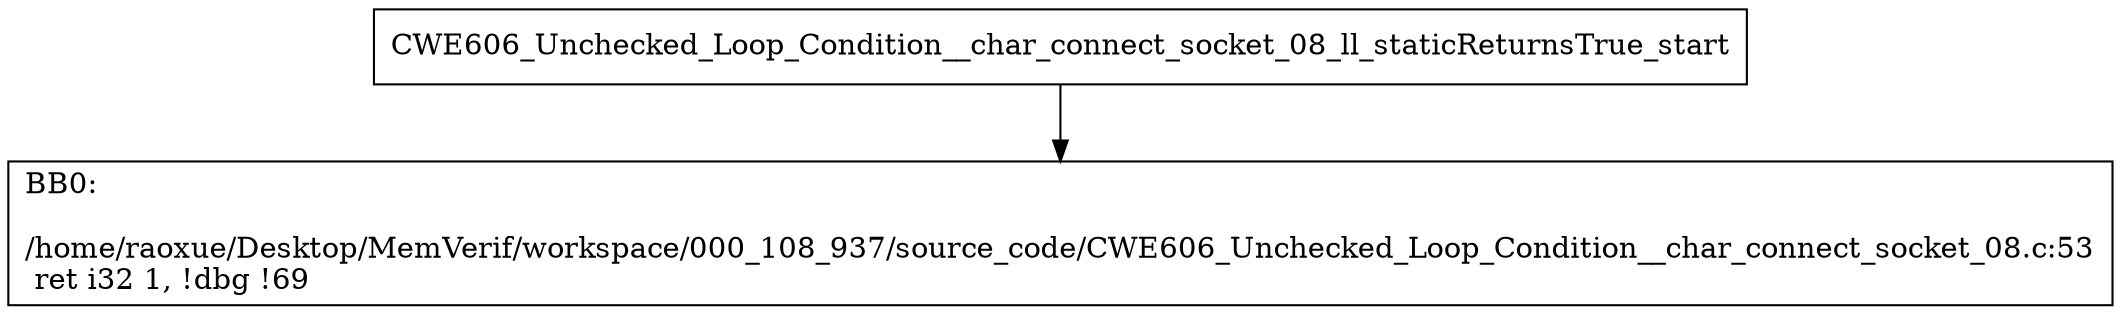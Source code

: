 digraph "CFG for'CWE606_Unchecked_Loop_Condition__char_connect_socket_08_ll_staticReturnsTrue' function" {
	BBCWE606_Unchecked_Loop_Condition__char_connect_socket_08_ll_staticReturnsTrue_start[shape=record,label="{CWE606_Unchecked_Loop_Condition__char_connect_socket_08_ll_staticReturnsTrue_start}"];
	BBCWE606_Unchecked_Loop_Condition__char_connect_socket_08_ll_staticReturnsTrue_start-> CWE606_Unchecked_Loop_Condition__char_connect_socket_08_ll_staticReturnsTrueBB0;
	CWE606_Unchecked_Loop_Condition__char_connect_socket_08_ll_staticReturnsTrueBB0 [shape=record, label="{BB0:\l\l/home/raoxue/Desktop/MemVerif/workspace/000_108_937/source_code/CWE606_Unchecked_Loop_Condition__char_connect_socket_08.c:53\l
  ret i32 1, !dbg !69\l
}"];
}
